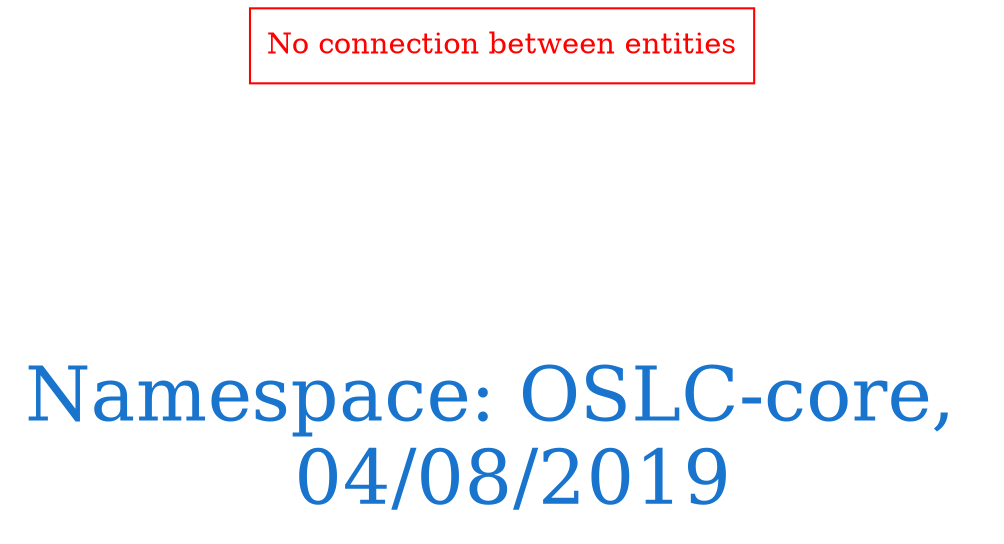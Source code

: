 digraph OGIT_ontology {
 graph [ rankdir= LR,fontsize = 36,
fontcolor= dodgerblue3,label = "\n\n\nNamespace: OSLC-core, \n 04/08/2019"];
node[shape=polygon];
edge [  color="gray81"];

"No connection between entities" [fontcolor = "red",color="red", shape="polygon"]
}
